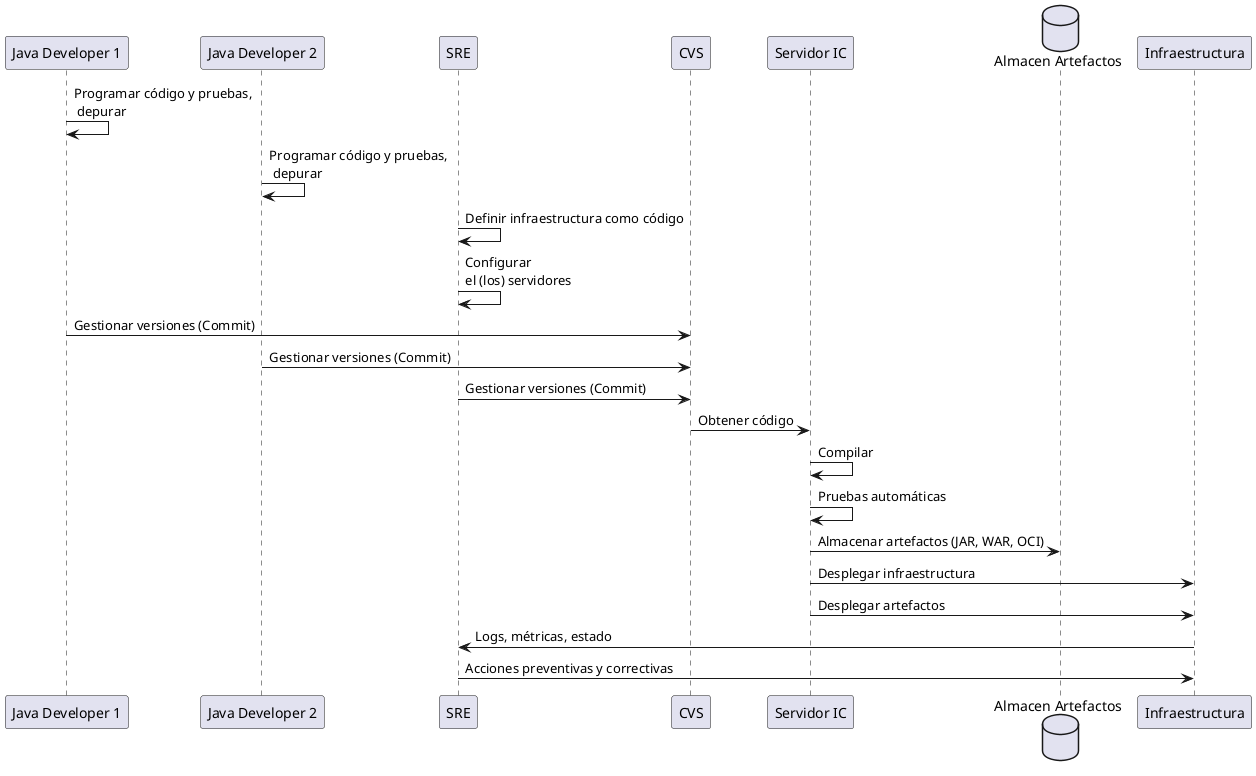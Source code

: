 @startuml
participant Developer1 as "Java Developer 1"
participant Developer2 as "Java Developer 2"
participant Sysadmin as "SRE"

Developer1 -> Developer1 : Programar código y pruebas, \n depurar
Developer2 -> Developer2 : Programar código y pruebas, \n depurar
Sysadmin -> Sysadmin : Definir infraestructura como código
Sysadmin -> Sysadmin : Configurar\nel (los) servidores
Developer1 -> CVS : Gestionar versiones (Commit)
Developer2 -> CVS : Gestionar versiones (Commit)
Sysadmin -> CVS : Gestionar versiones (Commit)

database CVS as "CVS(Git)"

participant IC as "Servidor IC"

CVS -> IC : Obtener código
IC -> IC : Compilar
IC -> IC : Pruebas automáticas

database Artefacts as "Almacen Artefactos"
IC -> Artefacts : Almacenar artefactos (JAR, WAR, OCI)





participant Infra as "Infraestructura"

IC -> Infra : Desplegar infraestructura
IC -> Infra : Desplegar artefactos

Infra -> Sysadmin: Logs, métricas, estado
Sysadmin -> Infra: Acciones preventivas y correctivas

@enduml

